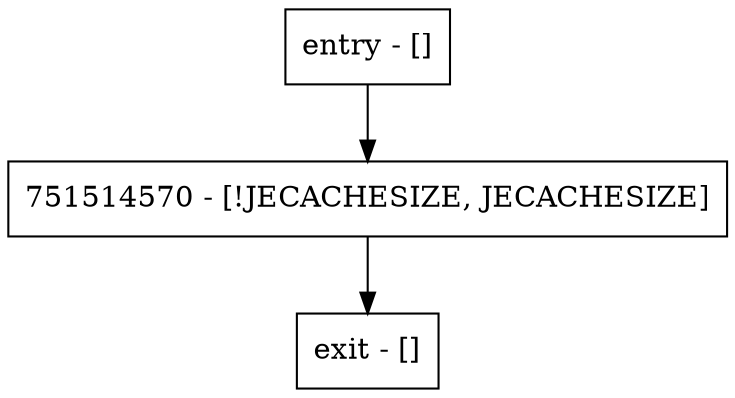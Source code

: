 digraph <init> {
node [shape=record];
entry [label="entry - []"];
exit [label="exit - []"];
751514570 [label="751514570 - [!JECACHESIZE, JECACHESIZE]"];
entry;
exit;
entry -> 751514570;
751514570 -> exit;
}
